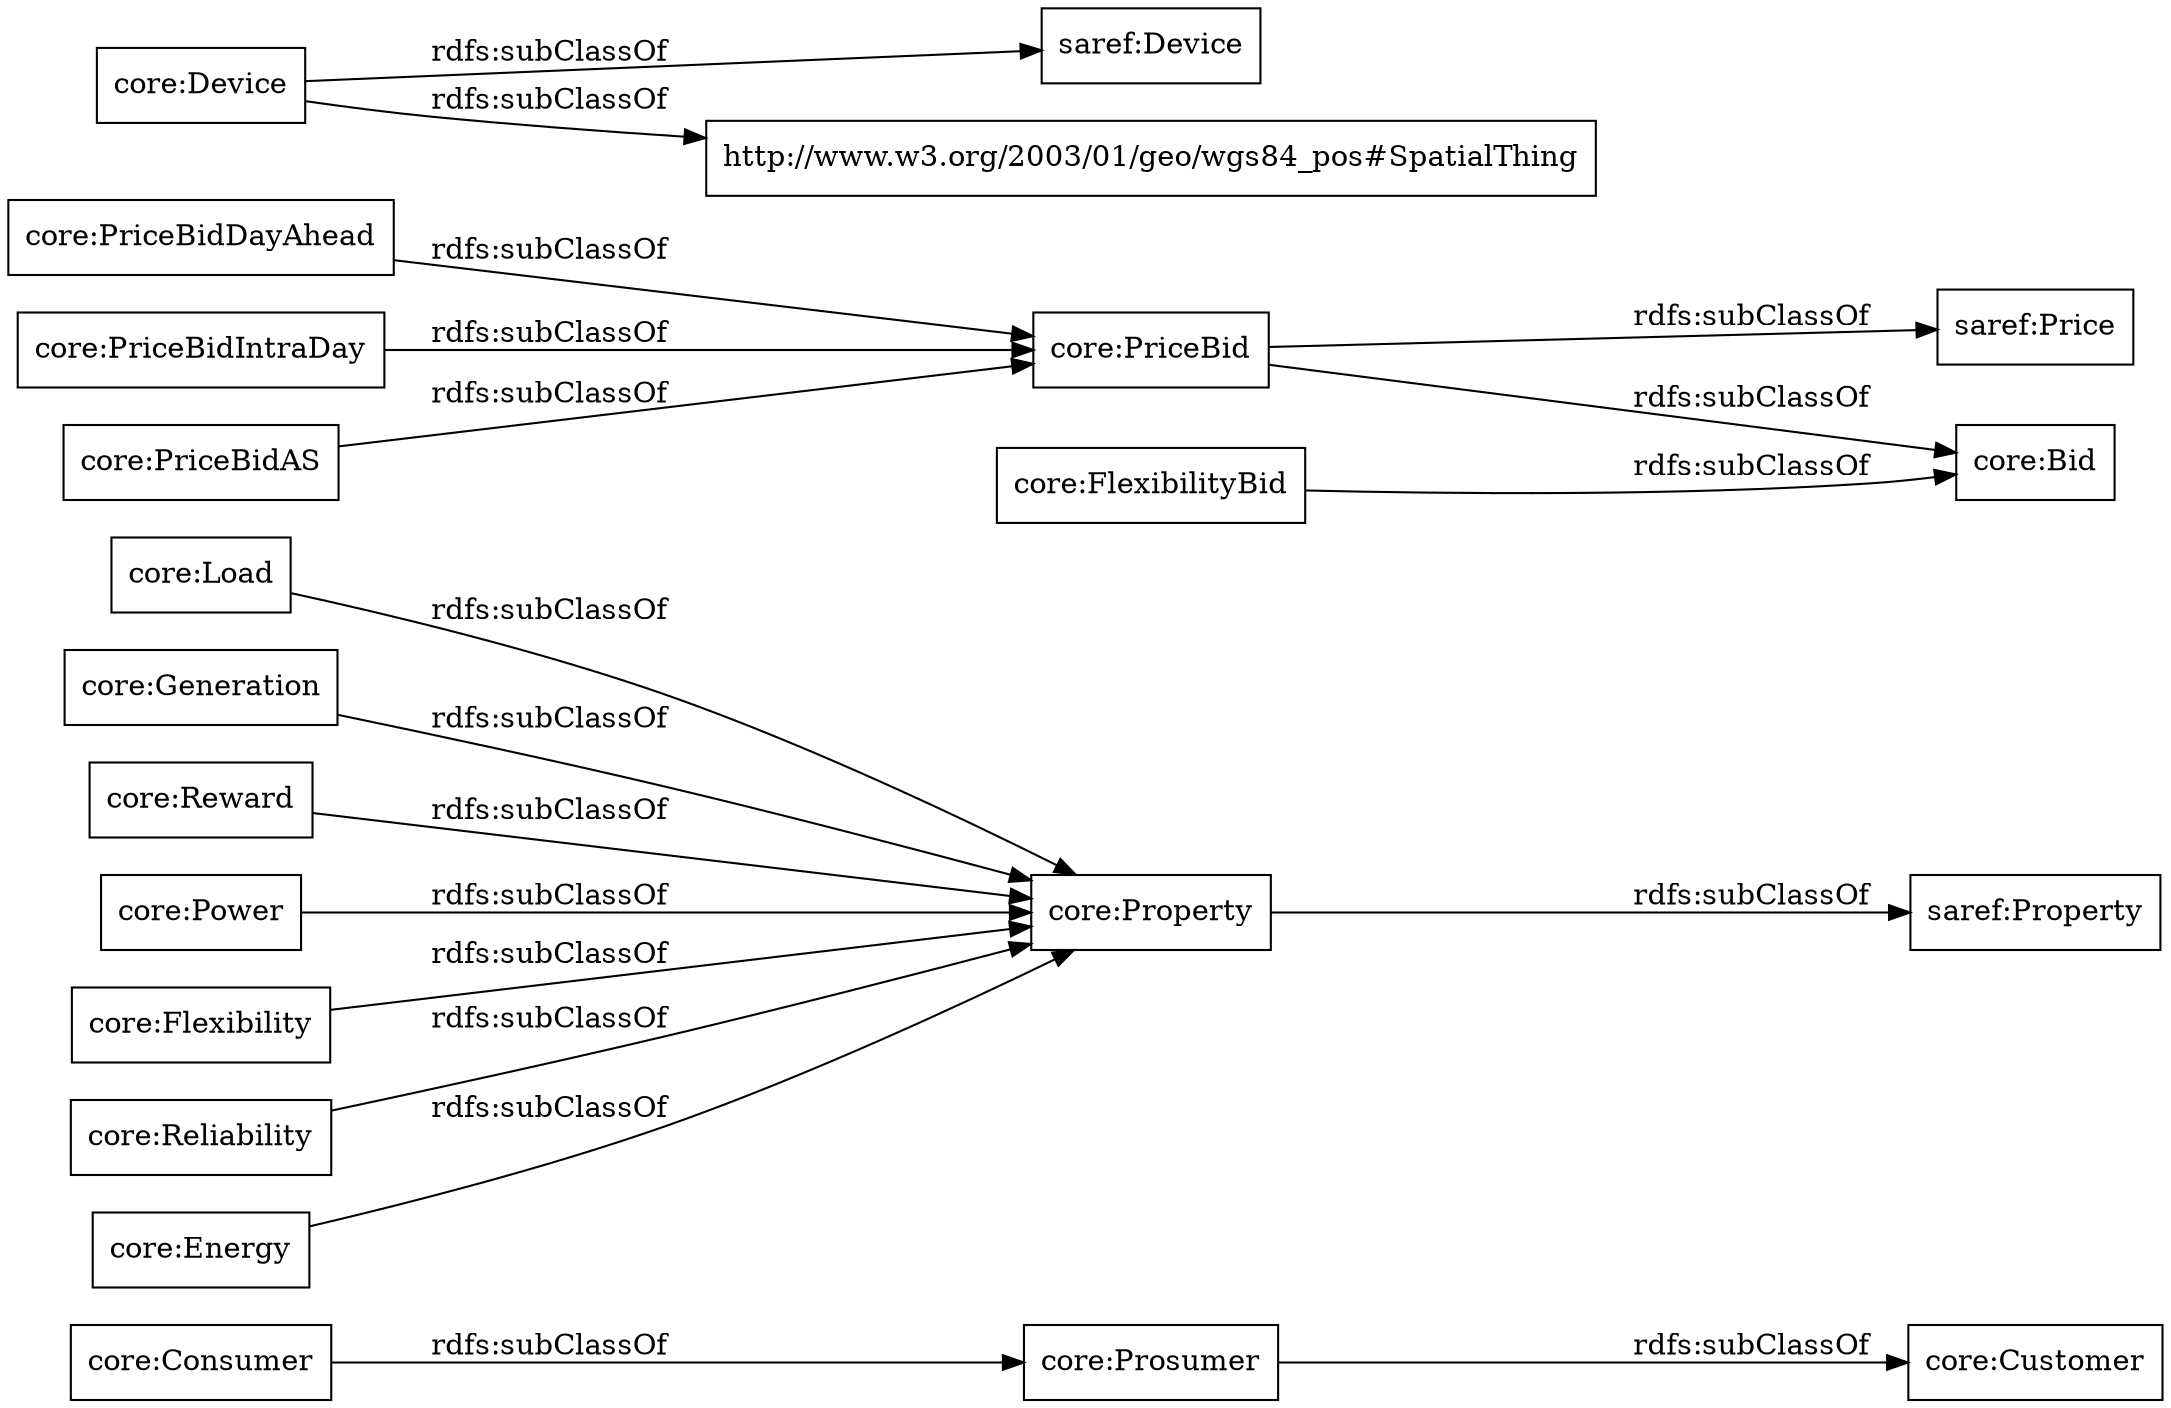 digraph ar2dtool_diagram { 
rankdir=LR;
size="1000"
node [shape = rectangle, color="black"]; "core:Customer" "saref:Property" "core:Consumer" "core:Load" "core:PriceBidDayAhead" "core:Generation" "saref:Device" "core:Reward" "core:PriceBidIntraDay" "core:Power" "core:Prosumer" "core:FlexibilityBid" "core:Device" "core:Flexibility" "core:Reliability" "http://www.w3.org/2003/01/geo/wgs84_pos#SpatialThing" "saref:Price" "core:Property" "core:PriceBidAS" "core:Energy" "core:Bid" "core:PriceBid" ; /*classes style*/
	"core:Generation" -> "core:Property" [ label = "rdfs:subClassOf" ];
	"core:Flexibility" -> "core:Property" [ label = "rdfs:subClassOf" ];
	"core:FlexibilityBid" -> "core:Bid" [ label = "rdfs:subClassOf" ];
	"core:Reliability" -> "core:Property" [ label = "rdfs:subClassOf" ];
	"core:Energy" -> "core:Property" [ label = "rdfs:subClassOf" ];
	"core:PriceBidAS" -> "core:PriceBid" [ label = "rdfs:subClassOf" ];
	"core:PriceBidIntraDay" -> "core:PriceBid" [ label = "rdfs:subClassOf" ];
	"core:Power" -> "core:Property" [ label = "rdfs:subClassOf" ];
	"core:Prosumer" -> "core:Customer" [ label = "rdfs:subClassOf" ];
	"core:Device" -> "saref:Device" [ label = "rdfs:subClassOf" ];
	"core:Device" -> "http://www.w3.org/2003/01/geo/wgs84_pos#SpatialThing" [ label = "rdfs:subClassOf" ];
	"core:Property" -> "saref:Property" [ label = "rdfs:subClassOf" ];
	"core:PriceBid" -> "saref:Price" [ label = "rdfs:subClassOf" ];
	"core:PriceBid" -> "core:Bid" [ label = "rdfs:subClassOf" ];
	"core:Consumer" -> "core:Prosumer" [ label = "rdfs:subClassOf" ];
	"core:PriceBidDayAhead" -> "core:PriceBid" [ label = "rdfs:subClassOf" ];
	"core:Reward" -> "core:Property" [ label = "rdfs:subClassOf" ];
	"core:Load" -> "core:Property" [ label = "rdfs:subClassOf" ];

}
